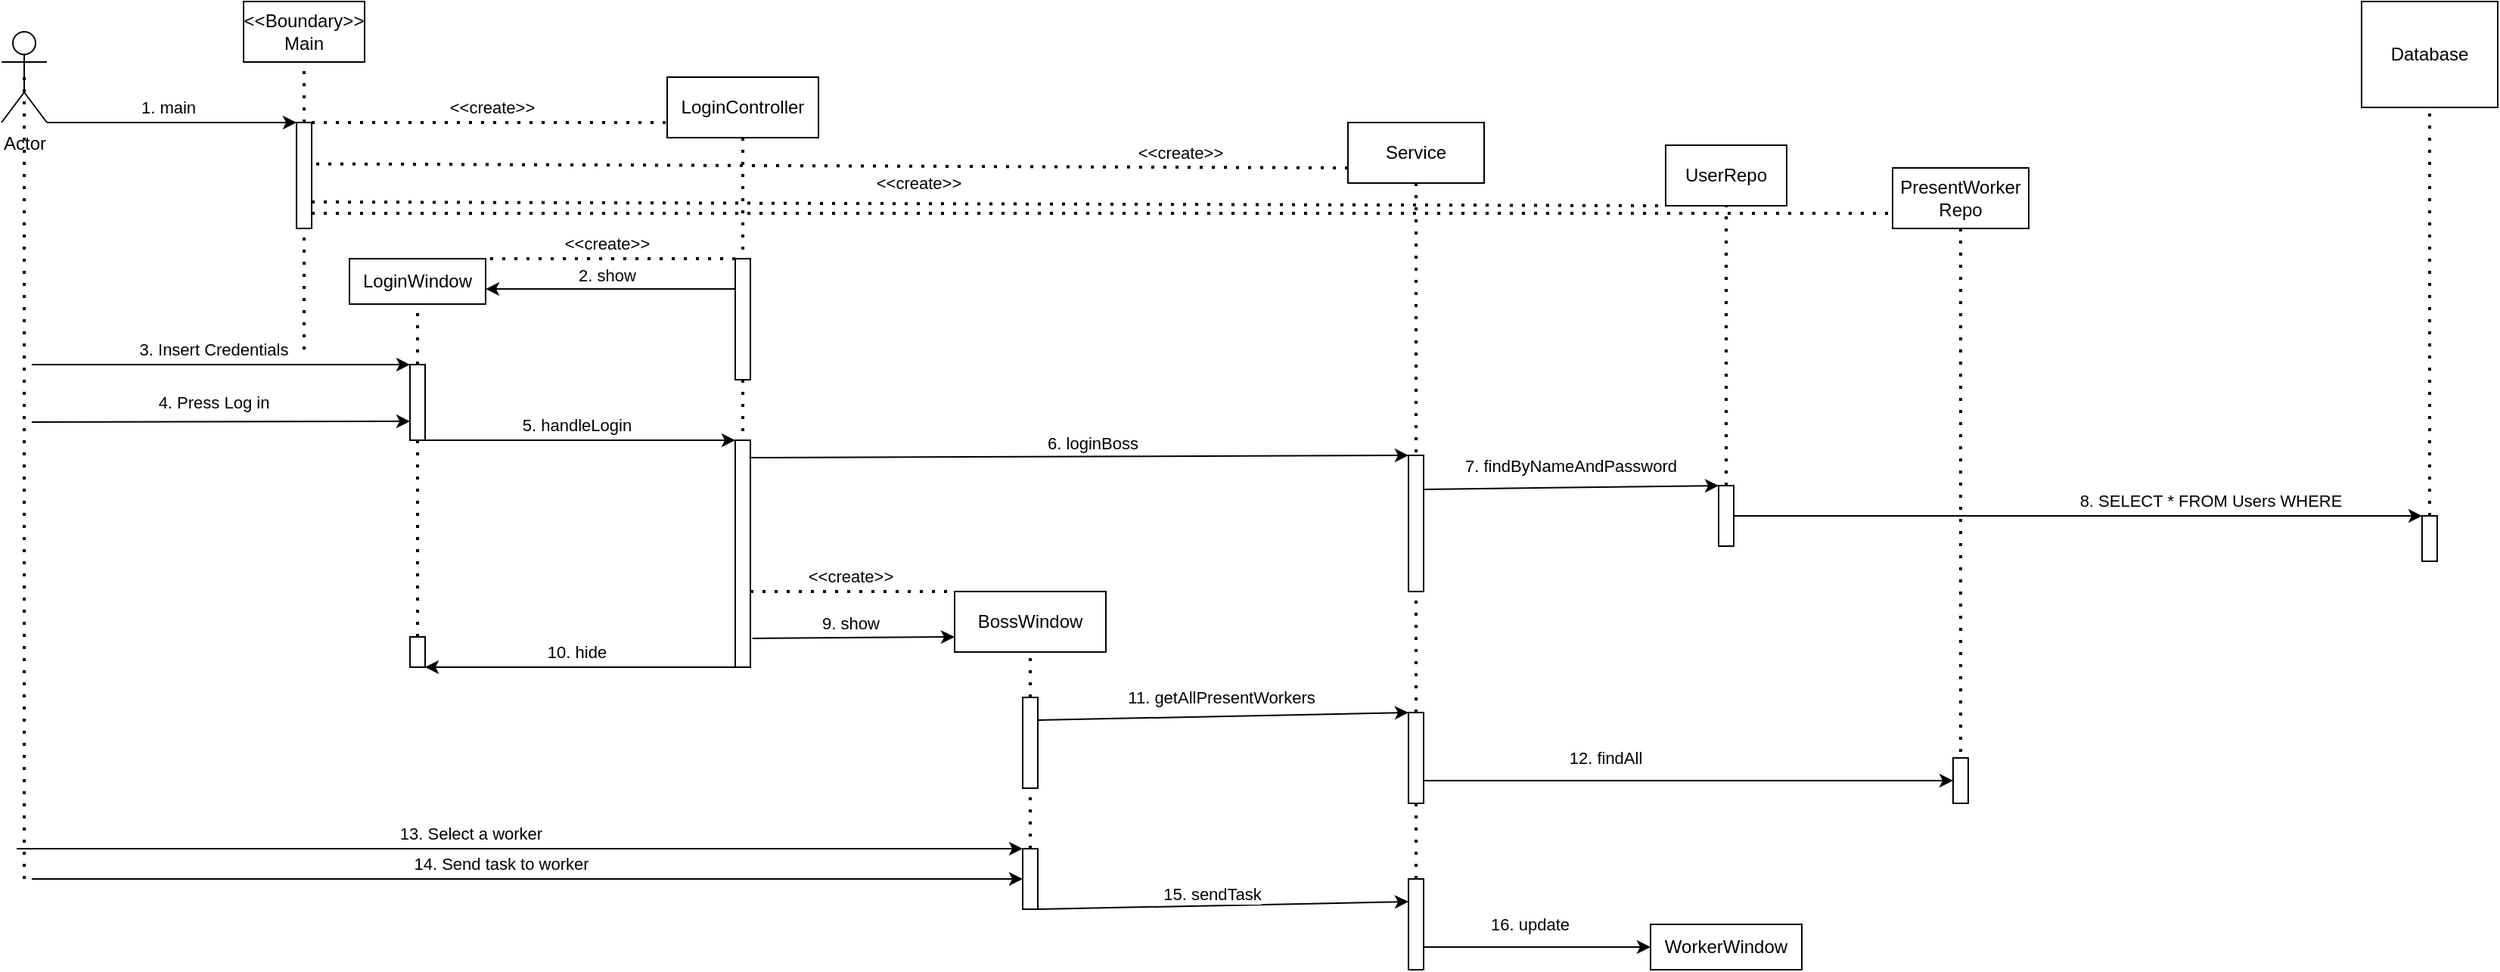 <mxfile version="26.2.14">
  <diagram name="Page-1" id="IQRt8BmCdM-ZMYjNGfV5">
    <mxGraphModel dx="1213" dy="738" grid="1" gridSize="10" guides="1" tooltips="1" connect="1" arrows="1" fold="1" page="1" pageScale="1" pageWidth="850" pageHeight="1100" math="0" shadow="0">
      <root>
        <mxCell id="0" />
        <mxCell id="1" parent="0" />
        <mxCell id="h6TdtqrDm6KFS-MrkBvc-1" value="Actor" style="shape=umlActor;verticalLabelPosition=bottom;verticalAlign=top;html=1;outlineConnect=0;" parent="1" vertex="1">
          <mxGeometry x="40" y="40" width="30" height="60" as="geometry" />
        </mxCell>
        <mxCell id="h6TdtqrDm6KFS-MrkBvc-3" value="&lt;div&gt;&amp;lt;&amp;lt;Boundary&amp;gt;&amp;gt;&lt;/div&gt;&lt;div&gt;Main&lt;/div&gt;" style="rounded=0;whiteSpace=wrap;html=1;" parent="1" vertex="1">
          <mxGeometry x="200" y="20" width="80" height="40" as="geometry" />
        </mxCell>
        <mxCell id="h6TdtqrDm6KFS-MrkBvc-4" value="&lt;div&gt;LoginController&lt;/div&gt;" style="rounded=0;whiteSpace=wrap;html=1;" parent="1" vertex="1">
          <mxGeometry x="480" y="70" width="100" height="40" as="geometry" />
        </mxCell>
        <mxCell id="h6TdtqrDm6KFS-MrkBvc-5" value="" style="rounded=0;whiteSpace=wrap;html=1;" parent="1" vertex="1">
          <mxGeometry x="235" y="100" width="10" height="70" as="geometry" />
        </mxCell>
        <mxCell id="h6TdtqrDm6KFS-MrkBvc-6" value="BossWindow" style="rounded=0;whiteSpace=wrap;html=1;" parent="1" vertex="1">
          <mxGeometry x="670" y="410" width="100" height="40" as="geometry" />
        </mxCell>
        <mxCell id="h6TdtqrDm6KFS-MrkBvc-7" value="Service" style="rounded=0;whiteSpace=wrap;html=1;" parent="1" vertex="1">
          <mxGeometry x="930" y="100" width="90" height="40" as="geometry" />
        </mxCell>
        <mxCell id="h6TdtqrDm6KFS-MrkBvc-8" value="UserRepo" style="rounded=0;whiteSpace=wrap;html=1;" parent="1" vertex="1">
          <mxGeometry x="1140" y="115" width="80" height="40" as="geometry" />
        </mxCell>
        <mxCell id="h6TdtqrDm6KFS-MrkBvc-9" value="&lt;div&gt;PresentWorker&lt;/div&gt;&lt;div&gt;Repo&lt;/div&gt;" style="rounded=0;whiteSpace=wrap;html=1;" parent="1" vertex="1">
          <mxGeometry x="1290" y="130" width="90" height="40" as="geometry" />
        </mxCell>
        <mxCell id="h6TdtqrDm6KFS-MrkBvc-10" value="Database" style="rounded=0;whiteSpace=wrap;html=1;" parent="1" vertex="1">
          <mxGeometry x="1600" y="20" width="90" height="70" as="geometry" />
        </mxCell>
        <mxCell id="h6TdtqrDm6KFS-MrkBvc-11" value="" style="endArrow=none;dashed=1;html=1;dashPattern=1 3;strokeWidth=2;rounded=0;exitX=1;exitY=0;exitDx=0;exitDy=0;entryX=0;entryY=0.75;entryDx=0;entryDy=0;" parent="1" source="h6TdtqrDm6KFS-MrkBvc-5" target="h6TdtqrDm6KFS-MrkBvc-4" edge="1">
          <mxGeometry width="50" height="50" relative="1" as="geometry">
            <mxPoint x="570" y="390" as="sourcePoint" />
            <mxPoint x="620" y="340" as="targetPoint" />
          </mxGeometry>
        </mxCell>
        <mxCell id="h6TdtqrDm6KFS-MrkBvc-16" value="&amp;lt;&amp;lt;create&amp;gt;&amp;gt;" style="edgeLabel;html=1;align=center;verticalAlign=middle;resizable=0;points=[];" parent="h6TdtqrDm6KFS-MrkBvc-11" vertex="1" connectable="0">
          <mxGeometry x="0.009" y="-3" relative="1" as="geometry">
            <mxPoint y="-13" as="offset" />
          </mxGeometry>
        </mxCell>
        <mxCell id="h6TdtqrDm6KFS-MrkBvc-12" value="" style="endArrow=none;dashed=1;html=1;dashPattern=1 3;strokeWidth=2;rounded=0;entryX=0;entryY=0;entryDx=0;entryDy=0;exitX=1;exitY=1;exitDx=0;exitDy=0;" parent="1" target="h6TdtqrDm6KFS-MrkBvc-6" edge="1">
          <mxGeometry width="50" height="50" relative="1" as="geometry">
            <mxPoint x="535" y="410" as="sourcePoint" />
            <mxPoint x="740" y="310" as="targetPoint" />
          </mxGeometry>
        </mxCell>
        <mxCell id="h6TdtqrDm6KFS-MrkBvc-19" value="&amp;lt;&amp;lt;create&amp;gt;&amp;gt;" style="edgeLabel;html=1;align=center;verticalAlign=middle;resizable=0;points=[];" parent="h6TdtqrDm6KFS-MrkBvc-12" vertex="1" connectable="0">
          <mxGeometry x="0.665" y="2" relative="1" as="geometry">
            <mxPoint x="-47" y="-8" as="offset" />
          </mxGeometry>
        </mxCell>
        <mxCell id="h6TdtqrDm6KFS-MrkBvc-13" value="" style="endArrow=none;dashed=1;html=1;dashPattern=1 3;strokeWidth=2;rounded=0;entryX=0.833;entryY=0.39;entryDx=0;entryDy=0;entryPerimeter=0;exitX=0;exitY=0.75;exitDx=0;exitDy=0;" parent="1" source="h6TdtqrDm6KFS-MrkBvc-7" target="h6TdtqrDm6KFS-MrkBvc-5" edge="1">
          <mxGeometry width="50" height="50" relative="1" as="geometry">
            <mxPoint x="570" y="390" as="sourcePoint" />
            <mxPoint x="620" y="340" as="targetPoint" />
          </mxGeometry>
        </mxCell>
        <mxCell id="h6TdtqrDm6KFS-MrkBvc-18" value="&amp;lt;&amp;lt;create&amp;gt;&amp;gt;" style="edgeLabel;html=1;align=center;verticalAlign=middle;resizable=0;points=[];" parent="h6TdtqrDm6KFS-MrkBvc-13" vertex="1" connectable="0">
          <mxGeometry x="-0.675" y="-1" relative="1" as="geometry">
            <mxPoint y="-9" as="offset" />
          </mxGeometry>
        </mxCell>
        <mxCell id="h6TdtqrDm6KFS-MrkBvc-14" value="" style="endArrow=none;dashed=1;html=1;dashPattern=1 3;strokeWidth=2;rounded=0;entryX=0;entryY=1;entryDx=0;entryDy=0;exitX=1;exitY=0.75;exitDx=0;exitDy=0;" parent="1" source="h6TdtqrDm6KFS-MrkBvc-5" target="h6TdtqrDm6KFS-MrkBvc-8" edge="1">
          <mxGeometry width="50" height="50" relative="1" as="geometry">
            <mxPoint x="250" y="145" as="sourcePoint" />
            <mxPoint x="620" y="340" as="targetPoint" />
          </mxGeometry>
        </mxCell>
        <mxCell id="h6TdtqrDm6KFS-MrkBvc-17" value="&amp;lt;&amp;lt;create&amp;gt;&amp;gt;" style="edgeLabel;html=1;align=center;verticalAlign=middle;resizable=0;points=[];" parent="h6TdtqrDm6KFS-MrkBvc-14" vertex="1" connectable="0">
          <mxGeometry x="-0.104" y="1" relative="1" as="geometry">
            <mxPoint y="-13" as="offset" />
          </mxGeometry>
        </mxCell>
        <mxCell id="h6TdtqrDm6KFS-MrkBvc-15" value="" style="endArrow=none;dashed=1;html=1;dashPattern=1 3;strokeWidth=2;rounded=0;entryX=0;entryY=0.75;entryDx=0;entryDy=0;exitX=1;exitY=0.857;exitDx=0;exitDy=0;exitPerimeter=0;" parent="1" source="h6TdtqrDm6KFS-MrkBvc-5" target="h6TdtqrDm6KFS-MrkBvc-9" edge="1">
          <mxGeometry width="50" height="50" relative="1" as="geometry">
            <mxPoint x="570" y="390" as="sourcePoint" />
            <mxPoint x="620" y="340" as="targetPoint" />
          </mxGeometry>
        </mxCell>
        <mxCell id="h6TdtqrDm6KFS-MrkBvc-20" value="LoginWindow" style="rounded=0;whiteSpace=wrap;html=1;" parent="1" vertex="1">
          <mxGeometry x="270" y="190" width="90" height="30" as="geometry" />
        </mxCell>
        <mxCell id="h6TdtqrDm6KFS-MrkBvc-21" value="" style="rounded=0;whiteSpace=wrap;html=1;" parent="1" vertex="1">
          <mxGeometry x="525" y="190" width="10" height="80" as="geometry" />
        </mxCell>
        <mxCell id="h6TdtqrDm6KFS-MrkBvc-22" value="" style="endArrow=classic;html=1;rounded=0;entryX=1;entryY=0.667;entryDx=0;entryDy=0;exitX=0;exitY=0.25;exitDx=0;exitDy=0;entryPerimeter=0;" parent="1" source="h6TdtqrDm6KFS-MrkBvc-21" target="h6TdtqrDm6KFS-MrkBvc-20" edge="1">
          <mxGeometry width="50" height="50" relative="1" as="geometry">
            <mxPoint x="520" y="220" as="sourcePoint" />
            <mxPoint x="650" y="340" as="targetPoint" />
          </mxGeometry>
        </mxCell>
        <mxCell id="h6TdtqrDm6KFS-MrkBvc-23" value="2. show" style="edgeLabel;html=1;align=center;verticalAlign=middle;resizable=0;points=[];" parent="h6TdtqrDm6KFS-MrkBvc-22" vertex="1" connectable="0">
          <mxGeometry x="-0.285" relative="1" as="geometry">
            <mxPoint x="-26" y="-9" as="offset" />
          </mxGeometry>
        </mxCell>
        <mxCell id="h6TdtqrDm6KFS-MrkBvc-25" value="" style="endArrow=none;dashed=1;html=1;dashPattern=1 3;strokeWidth=2;rounded=0;entryX=1;entryY=0;entryDx=0;entryDy=0;exitX=0;exitY=0;exitDx=0;exitDy=0;" parent="1" source="h6TdtqrDm6KFS-MrkBvc-21" target="h6TdtqrDm6KFS-MrkBvc-20" edge="1">
          <mxGeometry width="50" height="50" relative="1" as="geometry">
            <mxPoint x="500" y="170" as="sourcePoint" />
            <mxPoint x="650" y="340" as="targetPoint" />
          </mxGeometry>
        </mxCell>
        <mxCell id="h6TdtqrDm6KFS-MrkBvc-27" value="&amp;lt;&amp;lt;create&amp;gt;&amp;gt;" style="edgeLabel;html=1;align=center;verticalAlign=middle;resizable=0;points=[];" parent="h6TdtqrDm6KFS-MrkBvc-25" vertex="1" connectable="0">
          <mxGeometry x="-0.079" y="-3" relative="1" as="geometry">
            <mxPoint x="-9" y="-7" as="offset" />
          </mxGeometry>
        </mxCell>
        <mxCell id="h6TdtqrDm6KFS-MrkBvc-28" value="" style="rounded=0;whiteSpace=wrap;html=1;" parent="1" vertex="1">
          <mxGeometry x="310" y="260" width="10" height="50" as="geometry" />
        </mxCell>
        <mxCell id="h6TdtqrDm6KFS-MrkBvc-29" value="" style="endArrow=none;dashed=1;html=1;dashPattern=1 3;strokeWidth=2;rounded=0;entryX=0.5;entryY=0.5;entryDx=0;entryDy=0;entryPerimeter=0;" parent="1" target="h6TdtqrDm6KFS-MrkBvc-1" edge="1">
          <mxGeometry width="50" height="50" relative="1" as="geometry">
            <mxPoint x="55" y="600" as="sourcePoint" />
            <mxPoint x="650" y="400" as="targetPoint" />
          </mxGeometry>
        </mxCell>
        <mxCell id="h6TdtqrDm6KFS-MrkBvc-30" value="" style="endArrow=classic;html=1;rounded=0;entryX=0;entryY=0;entryDx=0;entryDy=0;" parent="1" target="h6TdtqrDm6KFS-MrkBvc-28" edge="1">
          <mxGeometry width="50" height="50" relative="1" as="geometry">
            <mxPoint x="60" y="260" as="sourcePoint" />
            <mxPoint x="650" y="400" as="targetPoint" />
          </mxGeometry>
        </mxCell>
        <mxCell id="h6TdtqrDm6KFS-MrkBvc-31" value="3. Insert Credentials" style="edgeLabel;html=1;align=center;verticalAlign=middle;resizable=0;points=[];" parent="h6TdtqrDm6KFS-MrkBvc-30" vertex="1" connectable="0">
          <mxGeometry x="-0.008" y="2" relative="1" as="geometry">
            <mxPoint x="-4" y="-8" as="offset" />
          </mxGeometry>
        </mxCell>
        <mxCell id="h6TdtqrDm6KFS-MrkBvc-32" value="" style="rounded=0;whiteSpace=wrap;html=1;" parent="1" vertex="1">
          <mxGeometry x="525" y="310" width="10" height="150" as="geometry" />
        </mxCell>
        <mxCell id="h6TdtqrDm6KFS-MrkBvc-33" value="" style="endArrow=classic;html=1;rounded=0;entryX=0;entryY=0.75;entryDx=0;entryDy=0;" parent="1" target="h6TdtqrDm6KFS-MrkBvc-28" edge="1">
          <mxGeometry width="50" height="50" relative="1" as="geometry">
            <mxPoint x="60" y="298" as="sourcePoint" />
            <mxPoint x="650" y="400" as="targetPoint" />
          </mxGeometry>
        </mxCell>
        <mxCell id="h6TdtqrDm6KFS-MrkBvc-34" value="4. Press Log in" style="edgeLabel;html=1;align=center;verticalAlign=middle;resizable=0;points=[];" parent="h6TdtqrDm6KFS-MrkBvc-33" vertex="1" connectable="0">
          <mxGeometry x="0.224" y="-4" relative="1" as="geometry">
            <mxPoint x="-33" y="-17" as="offset" />
          </mxGeometry>
        </mxCell>
        <mxCell id="h6TdtqrDm6KFS-MrkBvc-35" value="" style="endArrow=classic;html=1;rounded=0;exitX=1;exitY=1;exitDx=0;exitDy=0;entryX=0;entryY=0;entryDx=0;entryDy=0;" parent="1" source="h6TdtqrDm6KFS-MrkBvc-28" target="h6TdtqrDm6KFS-MrkBvc-32" edge="1">
          <mxGeometry width="50" height="50" relative="1" as="geometry">
            <mxPoint x="600" y="450" as="sourcePoint" />
            <mxPoint x="650" y="400" as="targetPoint" />
          </mxGeometry>
        </mxCell>
        <mxCell id="h6TdtqrDm6KFS-MrkBvc-36" value="5. handleLogin" style="edgeLabel;html=1;align=center;verticalAlign=middle;resizable=0;points=[];" parent="h6TdtqrDm6KFS-MrkBvc-35" vertex="1" connectable="0">
          <mxGeometry x="-0.054" y="1" relative="1" as="geometry">
            <mxPoint x="3" y="-9" as="offset" />
          </mxGeometry>
        </mxCell>
        <mxCell id="h6TdtqrDm6KFS-MrkBvc-37" value="" style="rounded=0;whiteSpace=wrap;html=1;" parent="1" vertex="1">
          <mxGeometry x="970" y="320" width="10" height="90" as="geometry" />
        </mxCell>
        <mxCell id="h6TdtqrDm6KFS-MrkBvc-38" value="" style="endArrow=classic;html=1;rounded=0;entryX=0;entryY=0;entryDx=0;entryDy=0;exitX=0.933;exitY=0.077;exitDx=0;exitDy=0;exitPerimeter=0;" parent="1" source="h6TdtqrDm6KFS-MrkBvc-32" target="h6TdtqrDm6KFS-MrkBvc-37" edge="1">
          <mxGeometry width="50" height="50" relative="1" as="geometry">
            <mxPoint x="810" y="470" as="sourcePoint" />
            <mxPoint x="860" y="420" as="targetPoint" />
          </mxGeometry>
        </mxCell>
        <mxCell id="h6TdtqrDm6KFS-MrkBvc-39" value="6. loginBoss" style="edgeLabel;html=1;align=center;verticalAlign=middle;resizable=0;points=[];" parent="h6TdtqrDm6KFS-MrkBvc-38" vertex="1" connectable="0">
          <mxGeometry x="0.08" y="-2" relative="1" as="geometry">
            <mxPoint x="-9" y="-11" as="offset" />
          </mxGeometry>
        </mxCell>
        <mxCell id="h6TdtqrDm6KFS-MrkBvc-40" value="" style="rounded=0;whiteSpace=wrap;html=1;" parent="1" vertex="1">
          <mxGeometry x="1175" y="340" width="10" height="40" as="geometry" />
        </mxCell>
        <mxCell id="h6TdtqrDm6KFS-MrkBvc-41" value="" style="endArrow=classic;html=1;rounded=0;exitX=1;exitY=0.25;exitDx=0;exitDy=0;entryX=0;entryY=0;entryDx=0;entryDy=0;" parent="1" source="h6TdtqrDm6KFS-MrkBvc-37" target="h6TdtqrDm6KFS-MrkBvc-40" edge="1">
          <mxGeometry width="50" height="50" relative="1" as="geometry">
            <mxPoint x="810" y="470" as="sourcePoint" />
            <mxPoint x="1170" y="345" as="targetPoint" />
          </mxGeometry>
        </mxCell>
        <mxCell id="h6TdtqrDm6KFS-MrkBvc-42" value="7. findByNameAndPassword" style="edgeLabel;html=1;align=center;verticalAlign=middle;resizable=0;points=[];" parent="h6TdtqrDm6KFS-MrkBvc-41" vertex="1" connectable="0">
          <mxGeometry x="-0.011" y="2" relative="1" as="geometry">
            <mxPoint y="-13" as="offset" />
          </mxGeometry>
        </mxCell>
        <mxCell id="h6TdtqrDm6KFS-MrkBvc-43" value="" style="rounded=0;whiteSpace=wrap;html=1;" parent="1" vertex="1">
          <mxGeometry x="1640" y="360" width="10" height="30" as="geometry" />
        </mxCell>
        <mxCell id="h6TdtqrDm6KFS-MrkBvc-44" value="" style="endArrow=classic;html=1;rounded=0;exitX=1;exitY=0.5;exitDx=0;exitDy=0;entryX=0;entryY=0;entryDx=0;entryDy=0;" parent="1" source="h6TdtqrDm6KFS-MrkBvc-40" target="h6TdtqrDm6KFS-MrkBvc-43" edge="1">
          <mxGeometry width="50" height="50" relative="1" as="geometry">
            <mxPoint x="1200" y="470" as="sourcePoint" />
            <mxPoint x="1250" y="420" as="targetPoint" />
          </mxGeometry>
        </mxCell>
        <mxCell id="h6TdtqrDm6KFS-MrkBvc-45" value="8. SELECT * FROM Users WHERE" style="edgeLabel;html=1;align=center;verticalAlign=middle;resizable=0;points=[];" parent="h6TdtqrDm6KFS-MrkBvc-44" vertex="1" connectable="0">
          <mxGeometry x="0.167" y="-3" relative="1" as="geometry">
            <mxPoint x="49" y="-13" as="offset" />
          </mxGeometry>
        </mxCell>
        <mxCell id="h6TdtqrDm6KFS-MrkBvc-46" value="" style="rounded=0;whiteSpace=wrap;html=1;" parent="1" vertex="1">
          <mxGeometry x="1330" y="520" width="10" height="30" as="geometry" />
        </mxCell>
        <mxCell id="h6TdtqrDm6KFS-MrkBvc-49" value="" style="endArrow=none;dashed=1;html=1;dashPattern=1 3;strokeWidth=2;rounded=0;entryX=0.5;entryY=0;entryDx=0;entryDy=0;exitX=0.5;exitY=1;exitDx=0;exitDy=0;" parent="1" source="h6TdtqrDm6KFS-MrkBvc-4" target="h6TdtqrDm6KFS-MrkBvc-21" edge="1">
          <mxGeometry width="50" height="50" relative="1" as="geometry">
            <mxPoint x="530" y="400" as="sourcePoint" />
            <mxPoint x="580" y="350" as="targetPoint" />
          </mxGeometry>
        </mxCell>
        <mxCell id="h6TdtqrDm6KFS-MrkBvc-50" value="" style="endArrow=none;dashed=1;html=1;dashPattern=1 3;strokeWidth=2;rounded=0;entryX=0.5;entryY=0;entryDx=0;entryDy=0;exitX=0.5;exitY=1;exitDx=0;exitDy=0;" parent="1" source="h6TdtqrDm6KFS-MrkBvc-7" target="h6TdtqrDm6KFS-MrkBvc-37" edge="1">
          <mxGeometry width="50" height="50" relative="1" as="geometry">
            <mxPoint x="530" y="400" as="sourcePoint" />
            <mxPoint x="580" y="350" as="targetPoint" />
          </mxGeometry>
        </mxCell>
        <mxCell id="h6TdtqrDm6KFS-MrkBvc-51" value="" style="endArrow=none;dashed=1;html=1;dashPattern=1 3;strokeWidth=2;rounded=0;exitX=0.5;exitY=0;exitDx=0;exitDy=0;entryX=0.5;entryY=1;entryDx=0;entryDy=0;" parent="1" source="h6TdtqrDm6KFS-MrkBvc-40" target="h6TdtqrDm6KFS-MrkBvc-8" edge="1">
          <mxGeometry width="50" height="50" relative="1" as="geometry">
            <mxPoint x="930" y="400" as="sourcePoint" />
            <mxPoint x="980" y="350" as="targetPoint" />
          </mxGeometry>
        </mxCell>
        <mxCell id="h6TdtqrDm6KFS-MrkBvc-52" value="" style="endArrow=none;dashed=1;html=1;dashPattern=1 3;strokeWidth=2;rounded=0;entryX=0.5;entryY=0;entryDx=0;entryDy=0;exitX=0.5;exitY=1;exitDx=0;exitDy=0;" parent="1" source="h6TdtqrDm6KFS-MrkBvc-9" target="h6TdtqrDm6KFS-MrkBvc-46" edge="1">
          <mxGeometry width="50" height="50" relative="1" as="geometry">
            <mxPoint x="1170" y="400" as="sourcePoint" />
            <mxPoint x="1220" y="350" as="targetPoint" />
          </mxGeometry>
        </mxCell>
        <mxCell id="h6TdtqrDm6KFS-MrkBvc-53" value="" style="endArrow=none;dashed=1;html=1;dashPattern=1 3;strokeWidth=2;rounded=0;entryX=0.5;entryY=1;entryDx=0;entryDy=0;exitX=0.5;exitY=0;exitDx=0;exitDy=0;" parent="1" source="h6TdtqrDm6KFS-MrkBvc-43" target="h6TdtqrDm6KFS-MrkBvc-10" edge="1">
          <mxGeometry width="50" height="50" relative="1" as="geometry">
            <mxPoint x="1170" y="400" as="sourcePoint" />
            <mxPoint x="1220" y="350" as="targetPoint" />
          </mxGeometry>
        </mxCell>
        <mxCell id="h6TdtqrDm6KFS-MrkBvc-55" value="" style="endArrow=none;dashed=1;html=1;dashPattern=1 3;strokeWidth=2;rounded=0;entryX=0.5;entryY=1;entryDx=0;entryDy=0;exitX=0.5;exitY=0;exitDx=0;exitDy=0;" parent="1" source="h6TdtqrDm6KFS-MrkBvc-5" target="h6TdtqrDm6KFS-MrkBvc-3" edge="1">
          <mxGeometry width="50" height="50" relative="1" as="geometry">
            <mxPoint x="620" y="420" as="sourcePoint" />
            <mxPoint x="670" y="370" as="targetPoint" />
          </mxGeometry>
        </mxCell>
        <mxCell id="h6TdtqrDm6KFS-MrkBvc-56" value="" style="endArrow=none;dashed=1;html=1;dashPattern=1 3;strokeWidth=2;rounded=0;entryX=0.5;entryY=0;entryDx=0;entryDy=0;exitX=0.5;exitY=1;exitDx=0;exitDy=0;" parent="1" source="h6TdtqrDm6KFS-MrkBvc-21" target="h6TdtqrDm6KFS-MrkBvc-32" edge="1">
          <mxGeometry width="50" height="50" relative="1" as="geometry">
            <mxPoint x="570" y="290" as="sourcePoint" />
            <mxPoint x="600" y="370" as="targetPoint" />
          </mxGeometry>
        </mxCell>
        <mxCell id="h6TdtqrDm6KFS-MrkBvc-58" value="" style="endArrow=classic;html=1;rounded=0;exitX=1.133;exitY=0.873;exitDx=0;exitDy=0;entryX=0;entryY=0.75;entryDx=0;entryDy=0;exitPerimeter=0;" parent="1" source="h6TdtqrDm6KFS-MrkBvc-32" target="h6TdtqrDm6KFS-MrkBvc-6" edge="1">
          <mxGeometry width="50" height="50" relative="1" as="geometry">
            <mxPoint x="550" y="460" as="sourcePoint" />
            <mxPoint x="600" y="410" as="targetPoint" />
          </mxGeometry>
        </mxCell>
        <mxCell id="h6TdtqrDm6KFS-MrkBvc-59" value="9. show" style="edgeLabel;html=1;align=center;verticalAlign=middle;resizable=0;points=[];" parent="h6TdtqrDm6KFS-MrkBvc-58" vertex="1" connectable="0">
          <mxGeometry x="-0.141" y="1" relative="1" as="geometry">
            <mxPoint x="7" y="-9" as="offset" />
          </mxGeometry>
        </mxCell>
        <mxCell id="h6TdtqrDm6KFS-MrkBvc-60" value="" style="endArrow=none;dashed=1;html=1;dashPattern=1 3;strokeWidth=2;rounded=0;entryX=0.5;entryY=1;entryDx=0;entryDy=0;" parent="1" target="h6TdtqrDm6KFS-MrkBvc-5" edge="1">
          <mxGeometry width="50" height="50" relative="1" as="geometry">
            <mxPoint x="240" y="250" as="sourcePoint" />
            <mxPoint x="590" y="330" as="targetPoint" />
          </mxGeometry>
        </mxCell>
        <mxCell id="h6TdtqrDm6KFS-MrkBvc-61" value="" style="endArrow=none;dashed=1;html=1;dashPattern=1 3;strokeWidth=2;rounded=0;entryX=0.5;entryY=1;entryDx=0;entryDy=0;exitX=0.5;exitY=0;exitDx=0;exitDy=0;" parent="1" source="h6TdtqrDm6KFS-MrkBvc-28" target="h6TdtqrDm6KFS-MrkBvc-20" edge="1">
          <mxGeometry width="50" height="50" relative="1" as="geometry">
            <mxPoint x="500" y="370" as="sourcePoint" />
            <mxPoint x="550" y="320" as="targetPoint" />
          </mxGeometry>
        </mxCell>
        <mxCell id="h6TdtqrDm6KFS-MrkBvc-62" value="" style="rounded=0;whiteSpace=wrap;html=1;" parent="1" vertex="1">
          <mxGeometry x="310" y="440" width="10" height="20" as="geometry" />
        </mxCell>
        <mxCell id="h6TdtqrDm6KFS-MrkBvc-64" value="" style="endArrow=classic;html=1;rounded=0;entryX=1;entryY=1;entryDx=0;entryDy=0;exitX=0;exitY=1;exitDx=0;exitDy=0;" parent="1" source="h6TdtqrDm6KFS-MrkBvc-32" target="h6TdtqrDm6KFS-MrkBvc-62" edge="1">
          <mxGeometry width="50" height="50" relative="1" as="geometry">
            <mxPoint x="500" y="410" as="sourcePoint" />
            <mxPoint x="550" y="360" as="targetPoint" />
          </mxGeometry>
        </mxCell>
        <mxCell id="h6TdtqrDm6KFS-MrkBvc-65" value="10. hide" style="edgeLabel;html=1;align=center;verticalAlign=middle;resizable=0;points=[];" parent="h6TdtqrDm6KFS-MrkBvc-64" vertex="1" connectable="0">
          <mxGeometry x="-0.151" relative="1" as="geometry">
            <mxPoint x="-18" y="-10" as="offset" />
          </mxGeometry>
        </mxCell>
        <mxCell id="h6TdtqrDm6KFS-MrkBvc-66" value="" style="endArrow=none;dashed=1;html=1;dashPattern=1 3;strokeWidth=2;rounded=0;entryX=0.5;entryY=1;entryDx=0;entryDy=0;exitX=0.5;exitY=0;exitDx=0;exitDy=0;" parent="1" source="h6TdtqrDm6KFS-MrkBvc-62" target="h6TdtqrDm6KFS-MrkBvc-28" edge="1">
          <mxGeometry width="50" height="50" relative="1" as="geometry">
            <mxPoint x="500" y="410" as="sourcePoint" />
            <mxPoint x="550" y="360" as="targetPoint" />
          </mxGeometry>
        </mxCell>
        <mxCell id="h6TdtqrDm6KFS-MrkBvc-67" value="" style="endArrow=classic;html=1;rounded=0;exitX=1;exitY=1;exitDx=0;exitDy=0;exitPerimeter=0;entryX=0;entryY=0;entryDx=0;entryDy=0;" parent="1" source="h6TdtqrDm6KFS-MrkBvc-1" target="h6TdtqrDm6KFS-MrkBvc-5" edge="1">
          <mxGeometry width="50" height="50" relative="1" as="geometry">
            <mxPoint x="490" y="350" as="sourcePoint" />
            <mxPoint x="540" y="300" as="targetPoint" />
          </mxGeometry>
        </mxCell>
        <mxCell id="h6TdtqrDm6KFS-MrkBvc-68" value="1. main" style="edgeLabel;html=1;align=center;verticalAlign=middle;resizable=0;points=[];" parent="h6TdtqrDm6KFS-MrkBvc-67" vertex="1" connectable="0">
          <mxGeometry x="0.067" y="2" relative="1" as="geometry">
            <mxPoint x="-8" y="-8" as="offset" />
          </mxGeometry>
        </mxCell>
        <mxCell id="h6TdtqrDm6KFS-MrkBvc-69" value="" style="rounded=0;whiteSpace=wrap;html=1;" parent="1" vertex="1">
          <mxGeometry x="715" y="480" width="10" height="60" as="geometry" />
        </mxCell>
        <mxCell id="h6TdtqrDm6KFS-MrkBvc-70" value="" style="rounded=0;whiteSpace=wrap;html=1;" parent="1" vertex="1">
          <mxGeometry x="970" y="490" width="10" height="60" as="geometry" />
        </mxCell>
        <mxCell id="h6TdtqrDm6KFS-MrkBvc-72" value="" style="endArrow=classic;html=1;rounded=0;entryX=0;entryY=0;entryDx=0;entryDy=0;exitX=1;exitY=0.25;exitDx=0;exitDy=0;" parent="1" source="h6TdtqrDm6KFS-MrkBvc-69" target="h6TdtqrDm6KFS-MrkBvc-70" edge="1">
          <mxGeometry width="50" height="50" relative="1" as="geometry">
            <mxPoint x="770" y="520" as="sourcePoint" />
            <mxPoint x="880" y="400" as="targetPoint" />
          </mxGeometry>
        </mxCell>
        <mxCell id="h6TdtqrDm6KFS-MrkBvc-75" value="11. getAllPresentWorkers" style="edgeLabel;html=1;align=center;verticalAlign=middle;resizable=0;points=[];" parent="h6TdtqrDm6KFS-MrkBvc-72" vertex="1" connectable="0">
          <mxGeometry x="-0.007" y="1" relative="1" as="geometry">
            <mxPoint x="-1" y="-12" as="offset" />
          </mxGeometry>
        </mxCell>
        <mxCell id="h6TdtqrDm6KFS-MrkBvc-76" value="" style="endArrow=classic;html=1;rounded=0;entryX=0;entryY=0.5;entryDx=0;entryDy=0;exitX=1;exitY=0.75;exitDx=0;exitDy=0;" parent="1" source="h6TdtqrDm6KFS-MrkBvc-70" target="h6TdtqrDm6KFS-MrkBvc-46" edge="1">
          <mxGeometry width="50" height="50" relative="1" as="geometry">
            <mxPoint x="1020" y="450" as="sourcePoint" />
            <mxPoint x="1070" y="400" as="targetPoint" />
          </mxGeometry>
        </mxCell>
        <mxCell id="h6TdtqrDm6KFS-MrkBvc-77" value="12. findAll" style="edgeLabel;html=1;align=center;verticalAlign=middle;resizable=0;points=[];" parent="h6TdtqrDm6KFS-MrkBvc-76" vertex="1" connectable="0">
          <mxGeometry x="-0.046" y="3" relative="1" as="geometry">
            <mxPoint x="-47" y="-12" as="offset" />
          </mxGeometry>
        </mxCell>
        <mxCell id="h6TdtqrDm6KFS-MrkBvc-78" value="" style="endArrow=none;dashed=1;html=1;dashPattern=1 3;strokeWidth=2;rounded=0;entryX=0.5;entryY=1;entryDx=0;entryDy=0;exitX=0.5;exitY=0;exitDx=0;exitDy=0;" parent="1" source="h6TdtqrDm6KFS-MrkBvc-69" target="h6TdtqrDm6KFS-MrkBvc-6" edge="1">
          <mxGeometry width="50" height="50" relative="1" as="geometry">
            <mxPoint x="870" y="450" as="sourcePoint" />
            <mxPoint x="920" y="400" as="targetPoint" />
          </mxGeometry>
        </mxCell>
        <mxCell id="h6TdtqrDm6KFS-MrkBvc-79" value="" style="endArrow=none;dashed=1;html=1;dashPattern=1 3;strokeWidth=2;rounded=0;entryX=0.5;entryY=1;entryDx=0;entryDy=0;exitX=0.5;exitY=0;exitDx=0;exitDy=0;" parent="1" source="h6TdtqrDm6KFS-MrkBvc-70" target="h6TdtqrDm6KFS-MrkBvc-37" edge="1">
          <mxGeometry width="50" height="50" relative="1" as="geometry">
            <mxPoint x="870" y="450" as="sourcePoint" />
            <mxPoint x="920" y="400" as="targetPoint" />
          </mxGeometry>
        </mxCell>
        <mxCell id="2qfQ3oLj4ezPMn0jfbry-1" value="" style="rounded=0;whiteSpace=wrap;html=1;" vertex="1" parent="1">
          <mxGeometry x="715" y="580" width="10" height="40" as="geometry" />
        </mxCell>
        <mxCell id="2qfQ3oLj4ezPMn0jfbry-2" value="" style="endArrow=classic;html=1;rounded=0;entryX=0;entryY=0;entryDx=0;entryDy=0;" edge="1" parent="1" target="2qfQ3oLj4ezPMn0jfbry-1">
          <mxGeometry width="50" height="50" relative="1" as="geometry">
            <mxPoint x="50" y="580" as="sourcePoint" />
            <mxPoint x="610" y="460" as="targetPoint" />
          </mxGeometry>
        </mxCell>
        <mxCell id="2qfQ3oLj4ezPMn0jfbry-3" value="13. Select a worker" style="edgeLabel;html=1;align=center;verticalAlign=middle;resizable=0;points=[];" vertex="1" connectable="0" parent="2qfQ3oLj4ezPMn0jfbry-2">
          <mxGeometry x="-0.098" y="-2" relative="1" as="geometry">
            <mxPoint y="-12" as="offset" />
          </mxGeometry>
        </mxCell>
        <mxCell id="2qfQ3oLj4ezPMn0jfbry-6" value="" style="endArrow=classic;html=1;rounded=0;entryX=0;entryY=0.5;entryDx=0;entryDy=0;" edge="1" parent="1" target="2qfQ3oLj4ezPMn0jfbry-1">
          <mxGeometry width="50" height="50" relative="1" as="geometry">
            <mxPoint x="60" y="600" as="sourcePoint" />
            <mxPoint x="600" y="500" as="targetPoint" />
          </mxGeometry>
        </mxCell>
        <mxCell id="2qfQ3oLj4ezPMn0jfbry-7" value="14. Send task to worker" style="edgeLabel;html=1;align=center;verticalAlign=middle;resizable=0;points=[];" vertex="1" connectable="0" parent="2qfQ3oLj4ezPMn0jfbry-6">
          <mxGeometry x="-0.053" y="1" relative="1" as="geometry">
            <mxPoint y="-9" as="offset" />
          </mxGeometry>
        </mxCell>
        <mxCell id="2qfQ3oLj4ezPMn0jfbry-19" value="" style="endArrow=none;dashed=1;html=1;dashPattern=1 3;strokeWidth=2;rounded=0;entryX=0.5;entryY=1;entryDx=0;entryDy=0;exitX=0.5;exitY=0;exitDx=0;exitDy=0;" edge="1" parent="1" source="2qfQ3oLj4ezPMn0jfbry-1" target="h6TdtqrDm6KFS-MrkBvc-69">
          <mxGeometry width="50" height="50" relative="1" as="geometry">
            <mxPoint x="780" y="570" as="sourcePoint" />
            <mxPoint x="760" y="550" as="targetPoint" />
          </mxGeometry>
        </mxCell>
        <mxCell id="2qfQ3oLj4ezPMn0jfbry-20" value="" style="rounded=0;whiteSpace=wrap;html=1;" vertex="1" parent="1">
          <mxGeometry x="970" y="600" width="10" height="60" as="geometry" />
        </mxCell>
        <mxCell id="2qfQ3oLj4ezPMn0jfbry-21" value="" style="endArrow=classic;html=1;rounded=0;exitX=1;exitY=1;exitDx=0;exitDy=0;entryX=0;entryY=0.25;entryDx=0;entryDy=0;" edge="1" parent="1" source="2qfQ3oLj4ezPMn0jfbry-1" target="2qfQ3oLj4ezPMn0jfbry-20">
          <mxGeometry width="50" height="50" relative="1" as="geometry">
            <mxPoint x="900" y="550" as="sourcePoint" />
            <mxPoint x="950" y="500" as="targetPoint" />
          </mxGeometry>
        </mxCell>
        <mxCell id="2qfQ3oLj4ezPMn0jfbry-22" value="15. sendTask" style="edgeLabel;html=1;align=center;verticalAlign=middle;resizable=0;points=[];" vertex="1" connectable="0" parent="2qfQ3oLj4ezPMn0jfbry-21">
          <mxGeometry x="-0.004" relative="1" as="geometry">
            <mxPoint x="-7" y="-8" as="offset" />
          </mxGeometry>
        </mxCell>
        <mxCell id="2qfQ3oLj4ezPMn0jfbry-23" value="" style="endArrow=none;dashed=1;html=1;dashPattern=1 3;strokeWidth=2;rounded=0;entryX=0.5;entryY=1;entryDx=0;entryDy=0;exitX=0.5;exitY=0;exitDx=0;exitDy=0;" edge="1" parent="1" source="2qfQ3oLj4ezPMn0jfbry-20" target="h6TdtqrDm6KFS-MrkBvc-70">
          <mxGeometry width="50" height="50" relative="1" as="geometry">
            <mxPoint x="900" y="550" as="sourcePoint" />
            <mxPoint x="950" y="500" as="targetPoint" />
          </mxGeometry>
        </mxCell>
        <mxCell id="2qfQ3oLj4ezPMn0jfbry-24" value="WorkerWindow" style="rounded=0;whiteSpace=wrap;html=1;" vertex="1" parent="1">
          <mxGeometry x="1130" y="630" width="100" height="30" as="geometry" />
        </mxCell>
        <mxCell id="2qfQ3oLj4ezPMn0jfbry-25" value="" style="endArrow=classic;html=1;rounded=0;exitX=1;exitY=0.75;exitDx=0;exitDy=0;entryX=0;entryY=0.5;entryDx=0;entryDy=0;" edge="1" parent="1" source="2qfQ3oLj4ezPMn0jfbry-20" target="2qfQ3oLj4ezPMn0jfbry-24">
          <mxGeometry width="50" height="50" relative="1" as="geometry">
            <mxPoint x="1010" y="490" as="sourcePoint" />
            <mxPoint x="1060" y="440" as="targetPoint" />
          </mxGeometry>
        </mxCell>
        <mxCell id="2qfQ3oLj4ezPMn0jfbry-26" value="16. update" style="edgeLabel;html=1;align=center;verticalAlign=middle;resizable=0;points=[];" vertex="1" connectable="0" parent="2qfQ3oLj4ezPMn0jfbry-25">
          <mxGeometry x="-0.107" y="-4" relative="1" as="geometry">
            <mxPoint x="3" y="-19" as="offset" />
          </mxGeometry>
        </mxCell>
      </root>
    </mxGraphModel>
  </diagram>
</mxfile>
